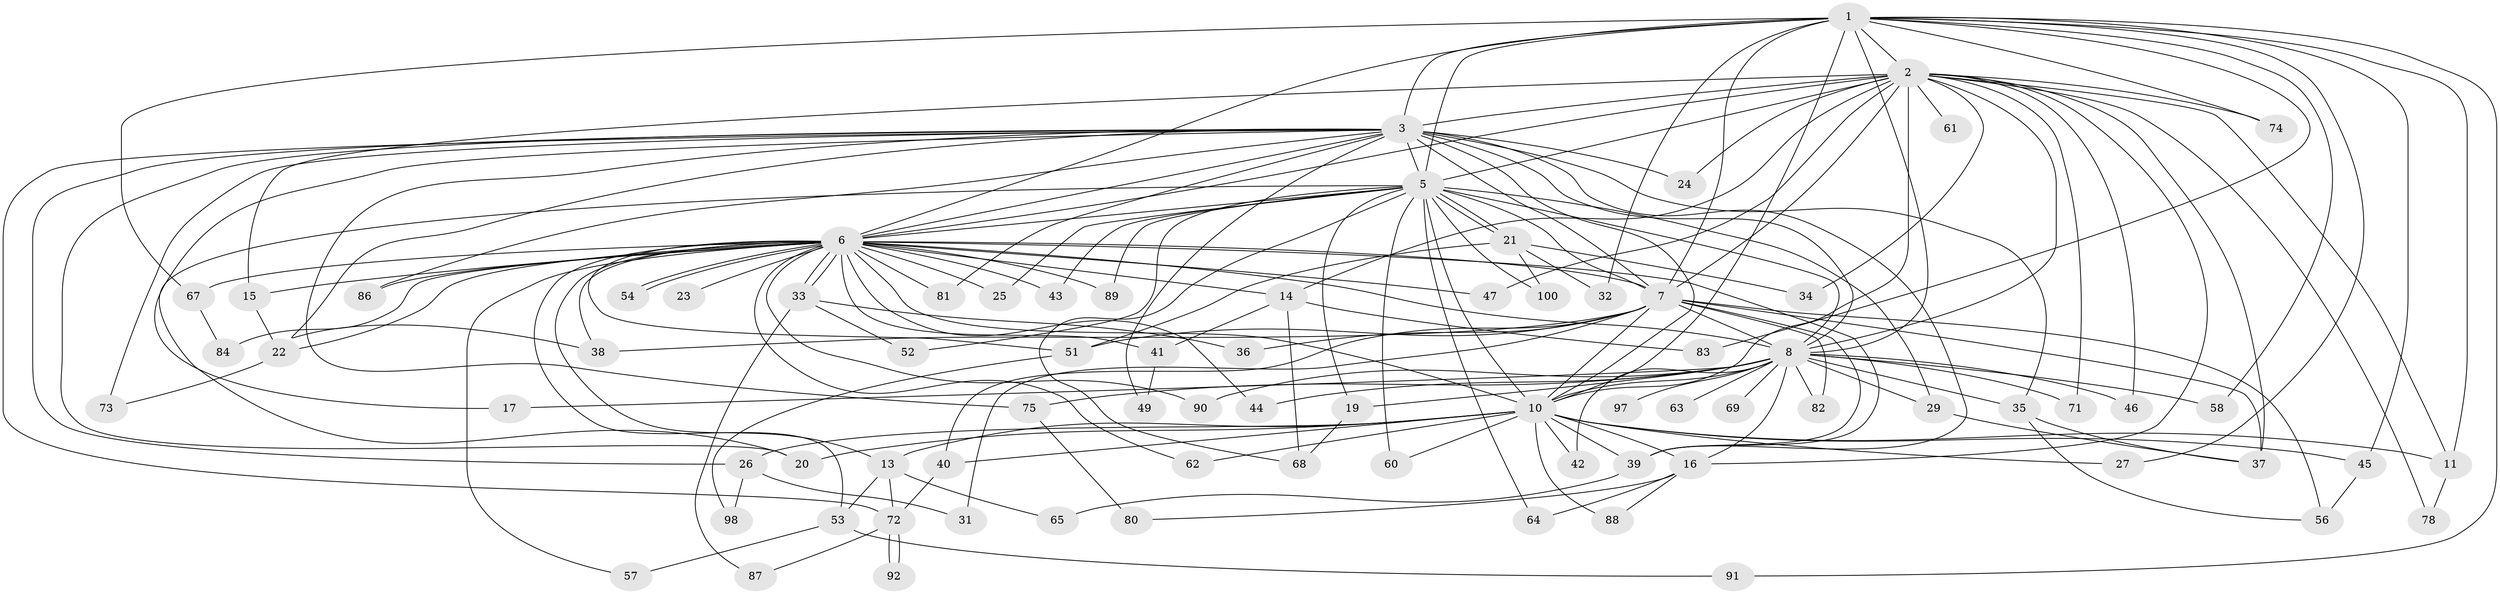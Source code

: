 // original degree distribution, {19: 0.02, 15: 0.01, 23: 0.02, 22: 0.01, 34: 0.01, 18: 0.01, 17: 0.01, 24: 0.01, 3: 0.17, 5: 0.05, 4: 0.08, 2: 0.58, 6: 0.02}
// Generated by graph-tools (version 1.1) at 2025/11/02/21/25 10:11:08]
// undirected, 79 vertices, 177 edges
graph export_dot {
graph [start="1"]
  node [color=gray90,style=filled];
  1 [super="+95"];
  2 [super="+4"];
  3 [super="+94"];
  5 [super="+70"];
  6 [super="+12"];
  7 [super="+59"];
  8 [super="+9"];
  10 [super="+55"];
  11 [super="+77"];
  13;
  14;
  15 [super="+30"];
  16 [super="+18"];
  17;
  19 [super="+28"];
  20;
  21;
  22;
  23;
  24;
  25;
  26;
  27;
  29 [super="+48"];
  31;
  32;
  33;
  34;
  35 [super="+50"];
  36;
  37;
  38 [super="+66"];
  39 [super="+76"];
  40;
  41;
  42;
  43;
  44;
  45;
  46;
  47;
  49;
  51 [super="+99"];
  52;
  53;
  54;
  56 [super="+85"];
  57;
  58;
  60;
  61;
  62;
  63;
  64;
  65;
  67;
  68 [super="+79"];
  69;
  71 [super="+93"];
  72 [super="+96"];
  73;
  74;
  75;
  78;
  80;
  81;
  82;
  83;
  84;
  86;
  87;
  88;
  89;
  90;
  91;
  92;
  97;
  98;
  100;
  1 -- 2 [weight=2];
  1 -- 3;
  1 -- 5;
  1 -- 6;
  1 -- 7;
  1 -- 8 [weight=2];
  1 -- 10 [weight=2];
  1 -- 11;
  1 -- 27;
  1 -- 32;
  1 -- 45;
  1 -- 58;
  1 -- 67;
  1 -- 74;
  1 -- 83;
  1 -- 91;
  2 -- 3 [weight=2];
  2 -- 5 [weight=2];
  2 -- 6 [weight=2];
  2 -- 7 [weight=2];
  2 -- 8 [weight=4];
  2 -- 10 [weight=2];
  2 -- 14;
  2 -- 24;
  2 -- 61 [weight=2];
  2 -- 71 [weight=2];
  2 -- 78;
  2 -- 74;
  2 -- 15 [weight=2];
  2 -- 16;
  2 -- 34;
  2 -- 37;
  2 -- 46;
  2 -- 47;
  2 -- 11;
  3 -- 5;
  3 -- 6;
  3 -- 7;
  3 -- 8 [weight=3];
  3 -- 10;
  3 -- 17;
  3 -- 20;
  3 -- 24;
  3 -- 26;
  3 -- 35;
  3 -- 39;
  3 -- 49;
  3 -- 72;
  3 -- 73;
  3 -- 75;
  3 -- 81;
  3 -- 86;
  3 -- 38;
  5 -- 6;
  5 -- 7;
  5 -- 8 [weight=2];
  5 -- 10;
  5 -- 19;
  5 -- 20;
  5 -- 21;
  5 -- 21;
  5 -- 25;
  5 -- 43;
  5 -- 52;
  5 -- 60;
  5 -- 64;
  5 -- 68;
  5 -- 89;
  5 -- 100;
  5 -- 29;
  6 -- 7;
  6 -- 8 [weight=3];
  6 -- 10;
  6 -- 13;
  6 -- 14;
  6 -- 15;
  6 -- 22;
  6 -- 23 [weight=2];
  6 -- 25;
  6 -- 33;
  6 -- 33;
  6 -- 38;
  6 -- 39;
  6 -- 41;
  6 -- 43;
  6 -- 44;
  6 -- 53;
  6 -- 54;
  6 -- 54;
  6 -- 57;
  6 -- 62;
  6 -- 81;
  6 -- 84;
  6 -- 86;
  6 -- 89;
  6 -- 90;
  6 -- 67;
  6 -- 47;
  6 -- 51;
  7 -- 8 [weight=2];
  7 -- 10;
  7 -- 31;
  7 -- 36;
  7 -- 37;
  7 -- 38;
  7 -- 40;
  7 -- 51;
  7 -- 56;
  7 -- 82;
  7 -- 39;
  8 -- 10 [weight=2];
  8 -- 17;
  8 -- 29 [weight=2];
  8 -- 42;
  8 -- 44;
  8 -- 63 [weight=2];
  8 -- 82;
  8 -- 97 [weight=2];
  8 -- 69;
  8 -- 71;
  8 -- 75;
  8 -- 16;
  8 -- 19 [weight=2];
  8 -- 90;
  8 -- 35;
  8 -- 46;
  8 -- 58;
  10 -- 11;
  10 -- 13;
  10 -- 26;
  10 -- 27;
  10 -- 40;
  10 -- 42;
  10 -- 45;
  10 -- 60;
  10 -- 62;
  10 -- 88;
  10 -- 39;
  10 -- 20;
  10 -- 16;
  11 -- 78;
  13 -- 53;
  13 -- 65;
  13 -- 72;
  14 -- 41;
  14 -- 68;
  14 -- 83;
  15 -- 22;
  16 -- 88;
  16 -- 80;
  16 -- 64;
  19 -- 68;
  21 -- 32;
  21 -- 34;
  21 -- 51;
  21 -- 100;
  22 -- 73;
  26 -- 31;
  26 -- 98;
  29 -- 37;
  33 -- 36;
  33 -- 52;
  33 -- 87;
  35 -- 37;
  35 -- 56;
  39 -- 65;
  40 -- 72;
  41 -- 49;
  45 -- 56;
  51 -- 98;
  53 -- 57;
  53 -- 91;
  67 -- 84;
  72 -- 87;
  72 -- 92;
  72 -- 92;
  75 -- 80;
}
